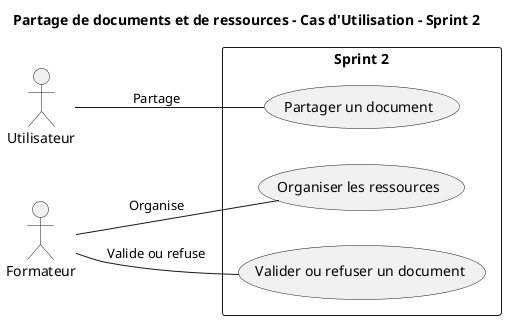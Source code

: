 
@startuml
title Partage de documents et de ressources - Cas d'Utilisation - Sprint 2
left to right direction

actor Utilisateur as U
actor Formateur as F

rectangle "Sprint 2" {
    usecase UC3 as "Partager un document"
    usecase UC4 as "Organiser les ressources"
    usecase UC6 as "Valider ou refuser un document"
}

U -- UC3 : "Partage"
F -- UC4 : "Organise"
F -- UC6 : "Valide ou refuse"
@enduml

